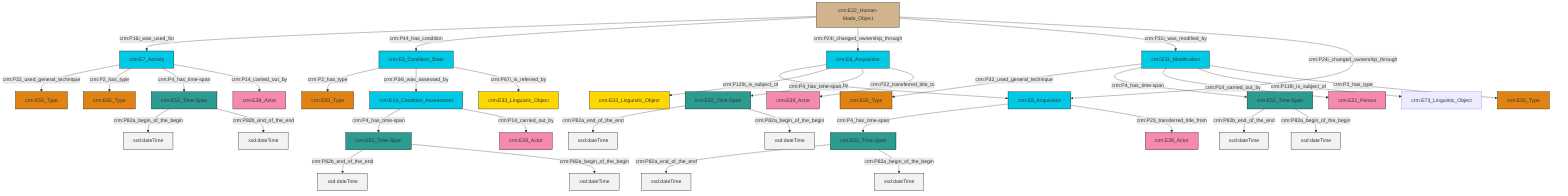 graph TD
classDef Literal fill:#f2f2f2,stroke:#000000;
classDef CRM_Entity fill:#FFFFFF,stroke:#000000;
classDef Temporal_Entity fill:#00C9E6, stroke:#000000;
classDef Type fill:#E18312, stroke:#000000;
classDef Time-Span fill:#2C9C91, stroke:#000000;
classDef Appellation fill:#FFEB7F, stroke:#000000;
classDef Place fill:#008836, stroke:#000000;
classDef Persistent_Item fill:#B266B2, stroke:#000000;
classDef Conceptual_Object fill:#FFD700, stroke:#000000;
classDef Physical_Thing fill:#D2B48C, stroke:#000000;
classDef Actor fill:#f58aad, stroke:#000000;
classDef PC_Classes fill:#4ce600, stroke:#000000;
classDef Multi fill:#cccccc,stroke:#000000;

0["crm:E14_Condition_Assessment"]:::Temporal_Entity -->|crm:P4_has_time-span| 1["crm:E52_Time-Span"]:::Time-Span
2["crm:E22_Human-Made_Object"]:::Physical_Thing -->|crm:P16i_was_used_for| 3["crm:E7_Activity"]:::Temporal_Entity
4["crm:E11_Modification"]:::Temporal_Entity -->|crm:P32_used_general_technique| 5["crm:E55_Type"]:::Type
6["crm:E8_Acquisition"]:::Temporal_Entity -->|crm:P4_has_time-span| 7["crm:E52_Time-Span"]:::Time-Span
2["crm:E22_Human-Made_Object"]:::Physical_Thing -->|crm:P44_has_condition| 10["crm:E3_Condition_State"]:::Temporal_Entity
1["crm:E52_Time-Span"]:::Time-Span -->|crm:P82b_end_of_the_end| 11[xsd:dateTime]:::Literal
13["crm:E8_Acquisition"]:::Temporal_Entity -->|crm:P115i_is_finished_by| 6["crm:E8_Acquisition"]:::Temporal_Entity
3["crm:E7_Activity"]:::Temporal_Entity -->|crm:P32_used_general_technique| 17["crm:E55_Type"]:::Type
13["crm:E8_Acquisition"]:::Temporal_Entity -->|crm:P129i_is_subject_of| 19["crm:E33_Linguistic_Object"]:::Conceptual_Object
21["crm:E52_Time-Span"]:::Time-Span -->|crm:P82b_end_of_the_end| 22[xsd:dateTime]:::Literal
0["crm:E14_Condition_Assessment"]:::Temporal_Entity -->|crm:P14_carried_out_by| 23["crm:E39_Actor"]:::Actor
7["crm:E52_Time-Span"]:::Time-Span -->|crm:P82a_end_of_the_end| 26[xsd:dateTime]:::Literal
21["crm:E52_Time-Span"]:::Time-Span -->|crm:P82a_begin_of_the_begin| 27[xsd:dateTime]:::Literal
10["crm:E3_Condition_State"]:::Temporal_Entity -->|crm:P2_has_type| 28["crm:E55_Type"]:::Type
10["crm:E3_Condition_State"]:::Temporal_Entity -->|crm:P34i_was_assessed_by| 0["crm:E14_Condition_Assessment"]:::Temporal_Entity
6["crm:E8_Acquisition"]:::Temporal_Entity -->|crm:P23_transferred_title_from| 30["crm:E39_Actor"]:::Actor
13["crm:E8_Acquisition"]:::Temporal_Entity -->|crm:P4_has_time-span| 15["crm:E52_Time-Span"]:::Time-Span
10["crm:E3_Condition_State"]:::Temporal_Entity -->|crm:P67i_is_referred_by| 32["crm:E33_Linguistic_Object"]:::Conceptual_Object
24["crm:E52_Time-Span"]:::Time-Span -->|crm:P82a_begin_of_the_begin| 37[xsd:dateTime]:::Literal
24["crm:E52_Time-Span"]:::Time-Span -->|crm:P82b_end_of_the_end| 39[xsd:dateTime]:::Literal
2["crm:E22_Human-Made_Object"]:::Physical_Thing -->|crm:P24i_changed_ownership_through| 13["crm:E8_Acquisition"]:::Temporal_Entity
2["crm:E22_Human-Made_Object"]:::Physical_Thing -->|crm:P31i_was_modified_by| 4["crm:E11_Modification"]:::Temporal_Entity
15["crm:E52_Time-Span"]:::Time-Span -->|crm:P82a_end_of_the_end| 44[xsd:dateTime]:::Literal
3["crm:E7_Activity"]:::Temporal_Entity -->|crm:P2_has_type| 47["crm:E55_Type"]:::Type
4["crm:E11_Modification"]:::Temporal_Entity -->|crm:P4_has_time-span| 21["crm:E52_Time-Span"]:::Time-Span
15["crm:E52_Time-Span"]:::Time-Span -->|crm:P82a_begin_of_the_begin| 49[xsd:dateTime]:::Literal
4["crm:E11_Modification"]:::Temporal_Entity -->|crm:P14_carried_out_by| 41["crm:E21_Person"]:::Actor
3["crm:E7_Activity"]:::Temporal_Entity -->|crm:P4_has_time-span| 24["crm:E52_Time-Span"]:::Time-Span
7["crm:E52_Time-Span"]:::Time-Span -->|crm:P82a_begin_of_the_begin| 50[xsd:dateTime]:::Literal
13["crm:E8_Acquisition"]:::Temporal_Entity -->|crm:P22_transferred_title_to| 35["crm:E39_Actor"]:::Actor
1["crm:E52_Time-Span"]:::Time-Span -->|crm:P82a_begin_of_the_begin| 54[xsd:dateTime]:::Literal
4["crm:E11_Modification"]:::Temporal_Entity -->|crm:P119i_is_subject_of| 45["crm:E73_Linguistic_Object"]:::Default
4["crm:E11_Modification"]:::Temporal_Entity -->|crm:P2_has_type| 55["crm:E55_Type"]:::Type
2["crm:E22_Human-Made_Object"]:::Physical_Thing -->|crm:P24i_changed_ownership_through| 6["crm:E8_Acquisition"]:::Temporal_Entity
3["crm:E7_Activity"]:::Temporal_Entity -->|crm:P14_carried_out_by| 33["crm:E39_Actor"]:::Actor